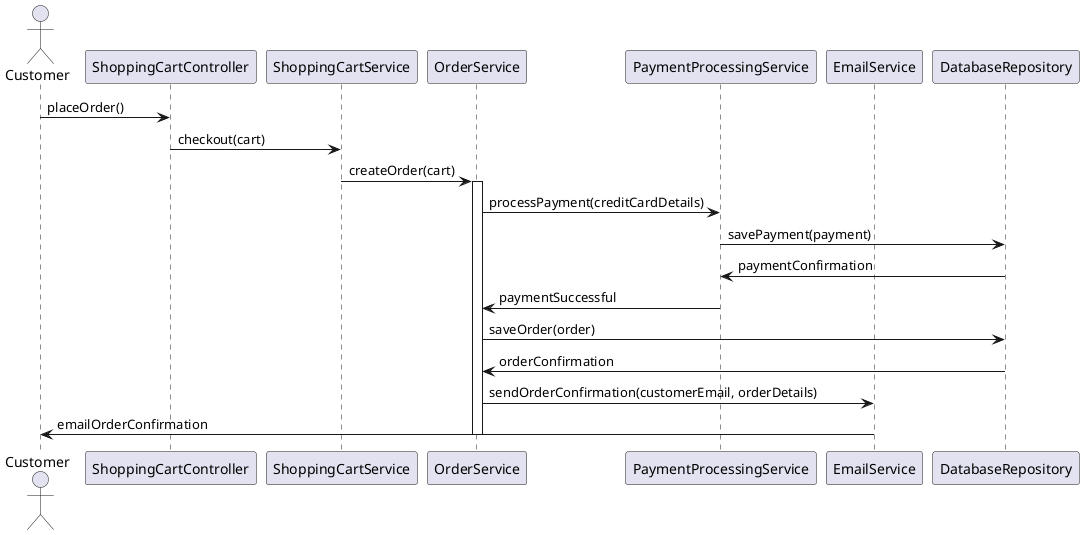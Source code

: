 @startuml

actor Customer

participant "ShoppingCartController" as SCC
participant "ShoppingCartService" as SCS
participant "OrderService" as OS
participant "PaymentProcessingService" as PPS
participant "EmailService" as ES
participant "DatabaseRepository" as DB

Customer -> SCC : placeOrder()
SCC -> SCS : checkout(cart)
SCS -> OS : createOrder(cart)
activate OS
OS -> PPS : processPayment(creditCardDetails)
PPS -> DB : savePayment(payment)
DB -> PPS : paymentConfirmation
PPS -> OS : paymentSuccessful
deactivate PPS
OS -> DB : saveOrder(order)
DB -> OS : orderConfirmation
OS -> ES : sendOrderConfirmation(customerEmail, orderDetails)
ES -> Customer : emailOrderConfirmation
deactivate OS

@enduml
